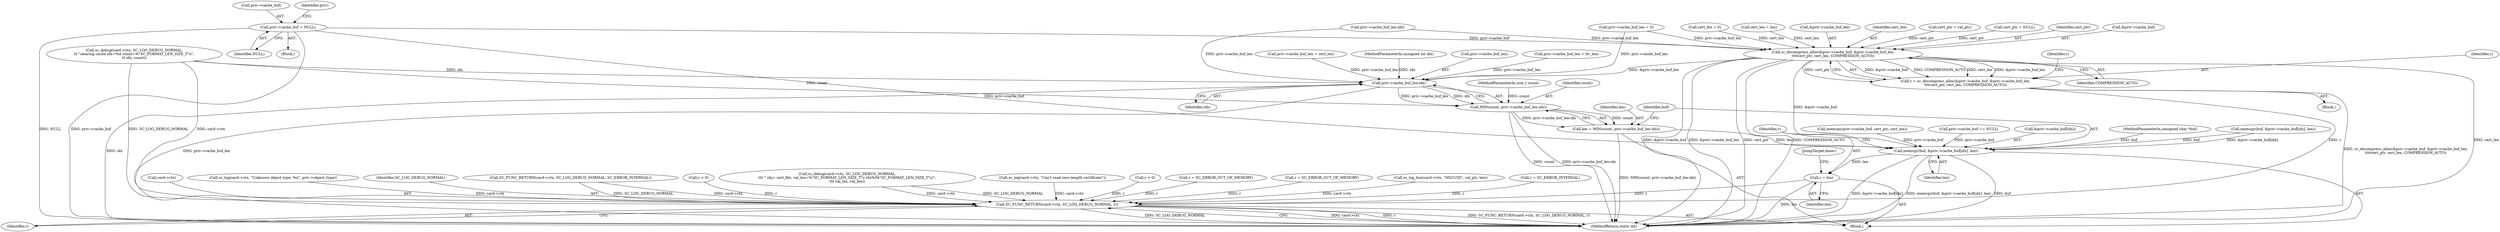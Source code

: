 digraph "0_OpenSC_8fe377e93b4b56060e5bbfb6f3142ceaeca744fa_3@pointer" {
"1000218" [label="(Call,priv->cache_buf = NULL)"];
"1000514" [label="(Call,sc_decompress_alloc(&priv->cache_buf, &priv->cache_buf_len,\n\t\t\t\tcert_ptr, cert_len, COMPRESSION_AUTO))"];
"1000512" [label="(Call,r = sc_decompress_alloc(&priv->cache_buf, &priv->cache_buf_len,\n\t\t\t\tcert_ptr, cert_len, COMPRESSION_AUTO))"];
"1000621" [label="(Call,SC_FUNC_RETURN(card->ctx, SC_LOG_DEBUG_NORMAL, r))"];
"1000595" [label="(Call,priv->cache_buf_len-idx)"];
"1000593" [label="(Call,MIN(count, priv->cache_buf_len-idx))"];
"1000591" [label="(Call,len = MIN(count, priv->cache_buf_len-idx))"];
"1000600" [label="(Call,memcpy(buf, &priv->cache_buf[idx], len))"];
"1000609" [label="(Call,r = len)"];
"1000611" [label="(Identifier,len)"];
"1000234" [label="(Call,SC_FUNC_RETURN(card->ctx, SC_LOG_DEBUG_NORMAL, SC_ERROR_INTERNAL))"];
"1000488" [label="(Call,sc_log_hex(card->ctx, \"MSCUID\", val_ptr, len))"];
"1000222" [label="(Identifier,NULL)"];
"1000601" [label="(Identifier,buf)"];
"1000582" [label="(Call,r = SC_ERROR_INTERNAL)"];
"1000622" [label="(Call,card->ctx)"];
"1000112" [label="(MethodParameterIn,unsigned char *buf)"];
"1000621" [label="(Call,SC_FUNC_RETURN(card->ctx, SC_LOG_DEBUG_NORMAL, r))"];
"1000512" [label="(Call,r = sc_decompress_alloc(&priv->cache_buf, &priv->cache_buf_len,\n\t\t\t\tcert_ptr, cert_len, COMPRESSION_AUTO))"];
"1000574" [label="(Call,sc_log(card->ctx, \"Unknown object type: %x\", priv->object_type))"];
"1000627" [label="(MethodReturn,static int)"];
"1000459" [label="(Call,cert_len = len)"];
"1000219" [label="(Call,priv->cache_buf)"];
"1000552" [label="(Call,priv->cache_buf_len = cert_len)"];
"1000218" [label="(Call,priv->cache_buf = NULL)"];
"1000519" [label="(Call,&priv->cache_buf_len)"];
"1000524" [label="(Identifier,cert_len)"];
"1000186" [label="(Call,memcpy(buf, &priv->cache_buf[idx], len))"];
"1000113" [label="(MethodParameterIn,size_t count)"];
"1000599" [label="(Identifier,idx)"];
"1000181" [label="(Call,priv->cache_buf_len-idx)"];
"1000223" [label="(Call,priv->cache_buf_len = 0)"];
"1000115" [label="(Block,)"];
"1000557" [label="(Call,memcpy(priv->cache_buf, cert_ptr, cert_len))"];
"1000462" [label="(Call,cert_ptr = val_ptr)"];
"1000591" [label="(Call,len = MIN(count, priv->cache_buf_len-idx))"];
"1000225" [label="(Identifier,priv)"];
"1000111" [label="(MethodParameterIn,unsigned int idx)"];
"1000600" [label="(Call,memcpy(buf, &priv->cache_buf[idx], len))"];
"1000595" [label="(Call,priv->cache_buf_len-idx)"];
"1000511" [label="(Block,)"];
"1000513" [label="(Identifier,r)"];
"1000625" [label="(Identifier,SC_LOG_DEBUG_NORMAL)"];
"1000609" [label="(Call,r = len)"];
"1000596" [label="(Call,priv->cache_buf_len)"];
"1000594" [label="(Identifier,count)"];
"1000287" [label="(Call,priv->cache_buf == NULL)"];
"1000405" [label="(Call,cert_ptr = NULL)"];
"1000608" [label="(Identifier,len)"];
"1000592" [label="(Identifier,len)"];
"1000602" [label="(Call,&priv->cache_buf[idx])"];
"1000250" [label="(Call,r < 0)"];
"1000612" [label="(JumpTarget,done:)"];
"1000610" [label="(Identifier,r)"];
"1000527" [label="(Identifier,r)"];
"1000394" [label="(Call,sc_debug(card->ctx, SC_LOG_DEBUG_NORMAL,\n\t\t\t \" obj= cert_file, val_len=%\"SC_FORMAT_LEN_SIZE_T\"u (0x%04\"SC_FORMAT_LEN_SIZE_T\"x)\",\n\t\t\t val_len, val_len))"];
"1000593" [label="(Call,MIN(count, priv->cache_buf_len-idx))"];
"1000525" [label="(Identifier,COMPRESSION_AUTO)"];
"1000565" [label="(Call,sc_log(card->ctx, \"Can't read zero-length certificate\"))"];
"1000523" [label="(Identifier,cert_ptr)"];
"1000514" [label="(Call,sc_decompress_alloc(&priv->cache_buf, &priv->cache_buf_len,\n\t\t\t\tcert_ptr, cert_len, COMPRESSION_AUTO))"];
"1000201" [label="(Call,sc_debug(card->ctx, SC_LOG_DEBUG_NORMAL,\n\t\t \"clearing cache idx=%d count=%\"SC_FORMAT_LEN_SIZE_T\"u\",\n\t\t idx, count))"];
"1000297" [label="(Call,priv->cache_buf_len = tlv_len)"];
"1000265" [label="(Call,r < 0)"];
"1000548" [label="(Call,r = SC_ERROR_OUT_OF_MEMORY)"];
"1000293" [label="(Call,r = SC_ERROR_OUT_OF_MEMORY)"];
"1000213" [label="(Block,)"];
"1000515" [label="(Call,&priv->cache_buf)"];
"1000402" [label="(Call,cert_len = 0)"];
"1000626" [label="(Identifier,r)"];
"1000218" -> "1000213"  [label="AST: "];
"1000218" -> "1000222"  [label="CFG: "];
"1000219" -> "1000218"  [label="AST: "];
"1000222" -> "1000218"  [label="AST: "];
"1000225" -> "1000218"  [label="CFG: "];
"1000218" -> "1000627"  [label="DDG: priv->cache_buf"];
"1000218" -> "1000627"  [label="DDG: NULL"];
"1000218" -> "1000514"  [label="DDG: priv->cache_buf"];
"1000218" -> "1000600"  [label="DDG: priv->cache_buf"];
"1000514" -> "1000512"  [label="AST: "];
"1000514" -> "1000525"  [label="CFG: "];
"1000515" -> "1000514"  [label="AST: "];
"1000519" -> "1000514"  [label="AST: "];
"1000523" -> "1000514"  [label="AST: "];
"1000524" -> "1000514"  [label="AST: "];
"1000525" -> "1000514"  [label="AST: "];
"1000512" -> "1000514"  [label="CFG: "];
"1000514" -> "1000627"  [label="DDG: COMPRESSION_AUTO"];
"1000514" -> "1000627"  [label="DDG: cert_len"];
"1000514" -> "1000627"  [label="DDG: &priv->cache_buf_len"];
"1000514" -> "1000627"  [label="DDG: &priv->cache_buf"];
"1000514" -> "1000627"  [label="DDG: cert_ptr"];
"1000514" -> "1000512"  [label="DDG: &priv->cache_buf"];
"1000514" -> "1000512"  [label="DDG: COMPRESSION_AUTO"];
"1000514" -> "1000512"  [label="DDG: cert_len"];
"1000514" -> "1000512"  [label="DDG: &priv->cache_buf_len"];
"1000514" -> "1000512"  [label="DDG: cert_ptr"];
"1000181" -> "1000514"  [label="DDG: priv->cache_buf_len"];
"1000223" -> "1000514"  [label="DDG: priv->cache_buf_len"];
"1000462" -> "1000514"  [label="DDG: cert_ptr"];
"1000405" -> "1000514"  [label="DDG: cert_ptr"];
"1000459" -> "1000514"  [label="DDG: cert_len"];
"1000402" -> "1000514"  [label="DDG: cert_len"];
"1000514" -> "1000595"  [label="DDG: &priv->cache_buf_len"];
"1000514" -> "1000600"  [label="DDG: &priv->cache_buf"];
"1000512" -> "1000511"  [label="AST: "];
"1000513" -> "1000512"  [label="AST: "];
"1000527" -> "1000512"  [label="CFG: "];
"1000512" -> "1000627"  [label="DDG: sc_decompress_alloc(&priv->cache_buf, &priv->cache_buf_len,\n\t\t\t\tcert_ptr, cert_len, COMPRESSION_AUTO)"];
"1000512" -> "1000621"  [label="DDG: r"];
"1000621" -> "1000115"  [label="AST: "];
"1000621" -> "1000626"  [label="CFG: "];
"1000622" -> "1000621"  [label="AST: "];
"1000625" -> "1000621"  [label="AST: "];
"1000626" -> "1000621"  [label="AST: "];
"1000627" -> "1000621"  [label="CFG: "];
"1000621" -> "1000627"  [label="DDG: card->ctx"];
"1000621" -> "1000627"  [label="DDG: r"];
"1000621" -> "1000627"  [label="DDG: SC_FUNC_RETURN(card->ctx, SC_LOG_DEBUG_NORMAL, r)"];
"1000621" -> "1000627"  [label="DDG: SC_LOG_DEBUG_NORMAL"];
"1000574" -> "1000621"  [label="DDG: card->ctx"];
"1000488" -> "1000621"  [label="DDG: card->ctx"];
"1000234" -> "1000621"  [label="DDG: card->ctx"];
"1000234" -> "1000621"  [label="DDG: SC_LOG_DEBUG_NORMAL"];
"1000565" -> "1000621"  [label="DDG: card->ctx"];
"1000201" -> "1000621"  [label="DDG: card->ctx"];
"1000201" -> "1000621"  [label="DDG: SC_LOG_DEBUG_NORMAL"];
"1000394" -> "1000621"  [label="DDG: card->ctx"];
"1000394" -> "1000621"  [label="DDG: SC_LOG_DEBUG_NORMAL"];
"1000250" -> "1000621"  [label="DDG: r"];
"1000293" -> "1000621"  [label="DDG: r"];
"1000582" -> "1000621"  [label="DDG: r"];
"1000609" -> "1000621"  [label="DDG: r"];
"1000265" -> "1000621"  [label="DDG: r"];
"1000548" -> "1000621"  [label="DDG: r"];
"1000595" -> "1000593"  [label="AST: "];
"1000595" -> "1000599"  [label="CFG: "];
"1000596" -> "1000595"  [label="AST: "];
"1000599" -> "1000595"  [label="AST: "];
"1000593" -> "1000595"  [label="CFG: "];
"1000595" -> "1000627"  [label="DDG: idx"];
"1000595" -> "1000627"  [label="DDG: priv->cache_buf_len"];
"1000595" -> "1000593"  [label="DDG: priv->cache_buf_len"];
"1000595" -> "1000593"  [label="DDG: idx"];
"1000181" -> "1000595"  [label="DDG: priv->cache_buf_len"];
"1000297" -> "1000595"  [label="DDG: priv->cache_buf_len"];
"1000552" -> "1000595"  [label="DDG: priv->cache_buf_len"];
"1000223" -> "1000595"  [label="DDG: priv->cache_buf_len"];
"1000201" -> "1000595"  [label="DDG: idx"];
"1000111" -> "1000595"  [label="DDG: idx"];
"1000593" -> "1000591"  [label="AST: "];
"1000594" -> "1000593"  [label="AST: "];
"1000591" -> "1000593"  [label="CFG: "];
"1000593" -> "1000627"  [label="DDG: priv->cache_buf_len-idx"];
"1000593" -> "1000627"  [label="DDG: count"];
"1000593" -> "1000591"  [label="DDG: count"];
"1000593" -> "1000591"  [label="DDG: priv->cache_buf_len-idx"];
"1000201" -> "1000593"  [label="DDG: count"];
"1000113" -> "1000593"  [label="DDG: count"];
"1000591" -> "1000115"  [label="AST: "];
"1000592" -> "1000591"  [label="AST: "];
"1000601" -> "1000591"  [label="CFG: "];
"1000591" -> "1000627"  [label="DDG: MIN(count, priv->cache_buf_len-idx)"];
"1000591" -> "1000600"  [label="DDG: len"];
"1000600" -> "1000115"  [label="AST: "];
"1000600" -> "1000608"  [label="CFG: "];
"1000601" -> "1000600"  [label="AST: "];
"1000602" -> "1000600"  [label="AST: "];
"1000608" -> "1000600"  [label="AST: "];
"1000610" -> "1000600"  [label="CFG: "];
"1000600" -> "1000627"  [label="DDG: &priv->cache_buf[idx]"];
"1000600" -> "1000627"  [label="DDG: memcpy(buf, &priv->cache_buf[idx], len)"];
"1000600" -> "1000627"  [label="DDG: buf"];
"1000186" -> "1000600"  [label="DDG: buf"];
"1000186" -> "1000600"  [label="DDG: &priv->cache_buf[idx]"];
"1000112" -> "1000600"  [label="DDG: buf"];
"1000557" -> "1000600"  [label="DDG: priv->cache_buf"];
"1000287" -> "1000600"  [label="DDG: priv->cache_buf"];
"1000600" -> "1000609"  [label="DDG: len"];
"1000609" -> "1000115"  [label="AST: "];
"1000609" -> "1000611"  [label="CFG: "];
"1000610" -> "1000609"  [label="AST: "];
"1000611" -> "1000609"  [label="AST: "];
"1000612" -> "1000609"  [label="CFG: "];
"1000609" -> "1000627"  [label="DDG: len"];
}
